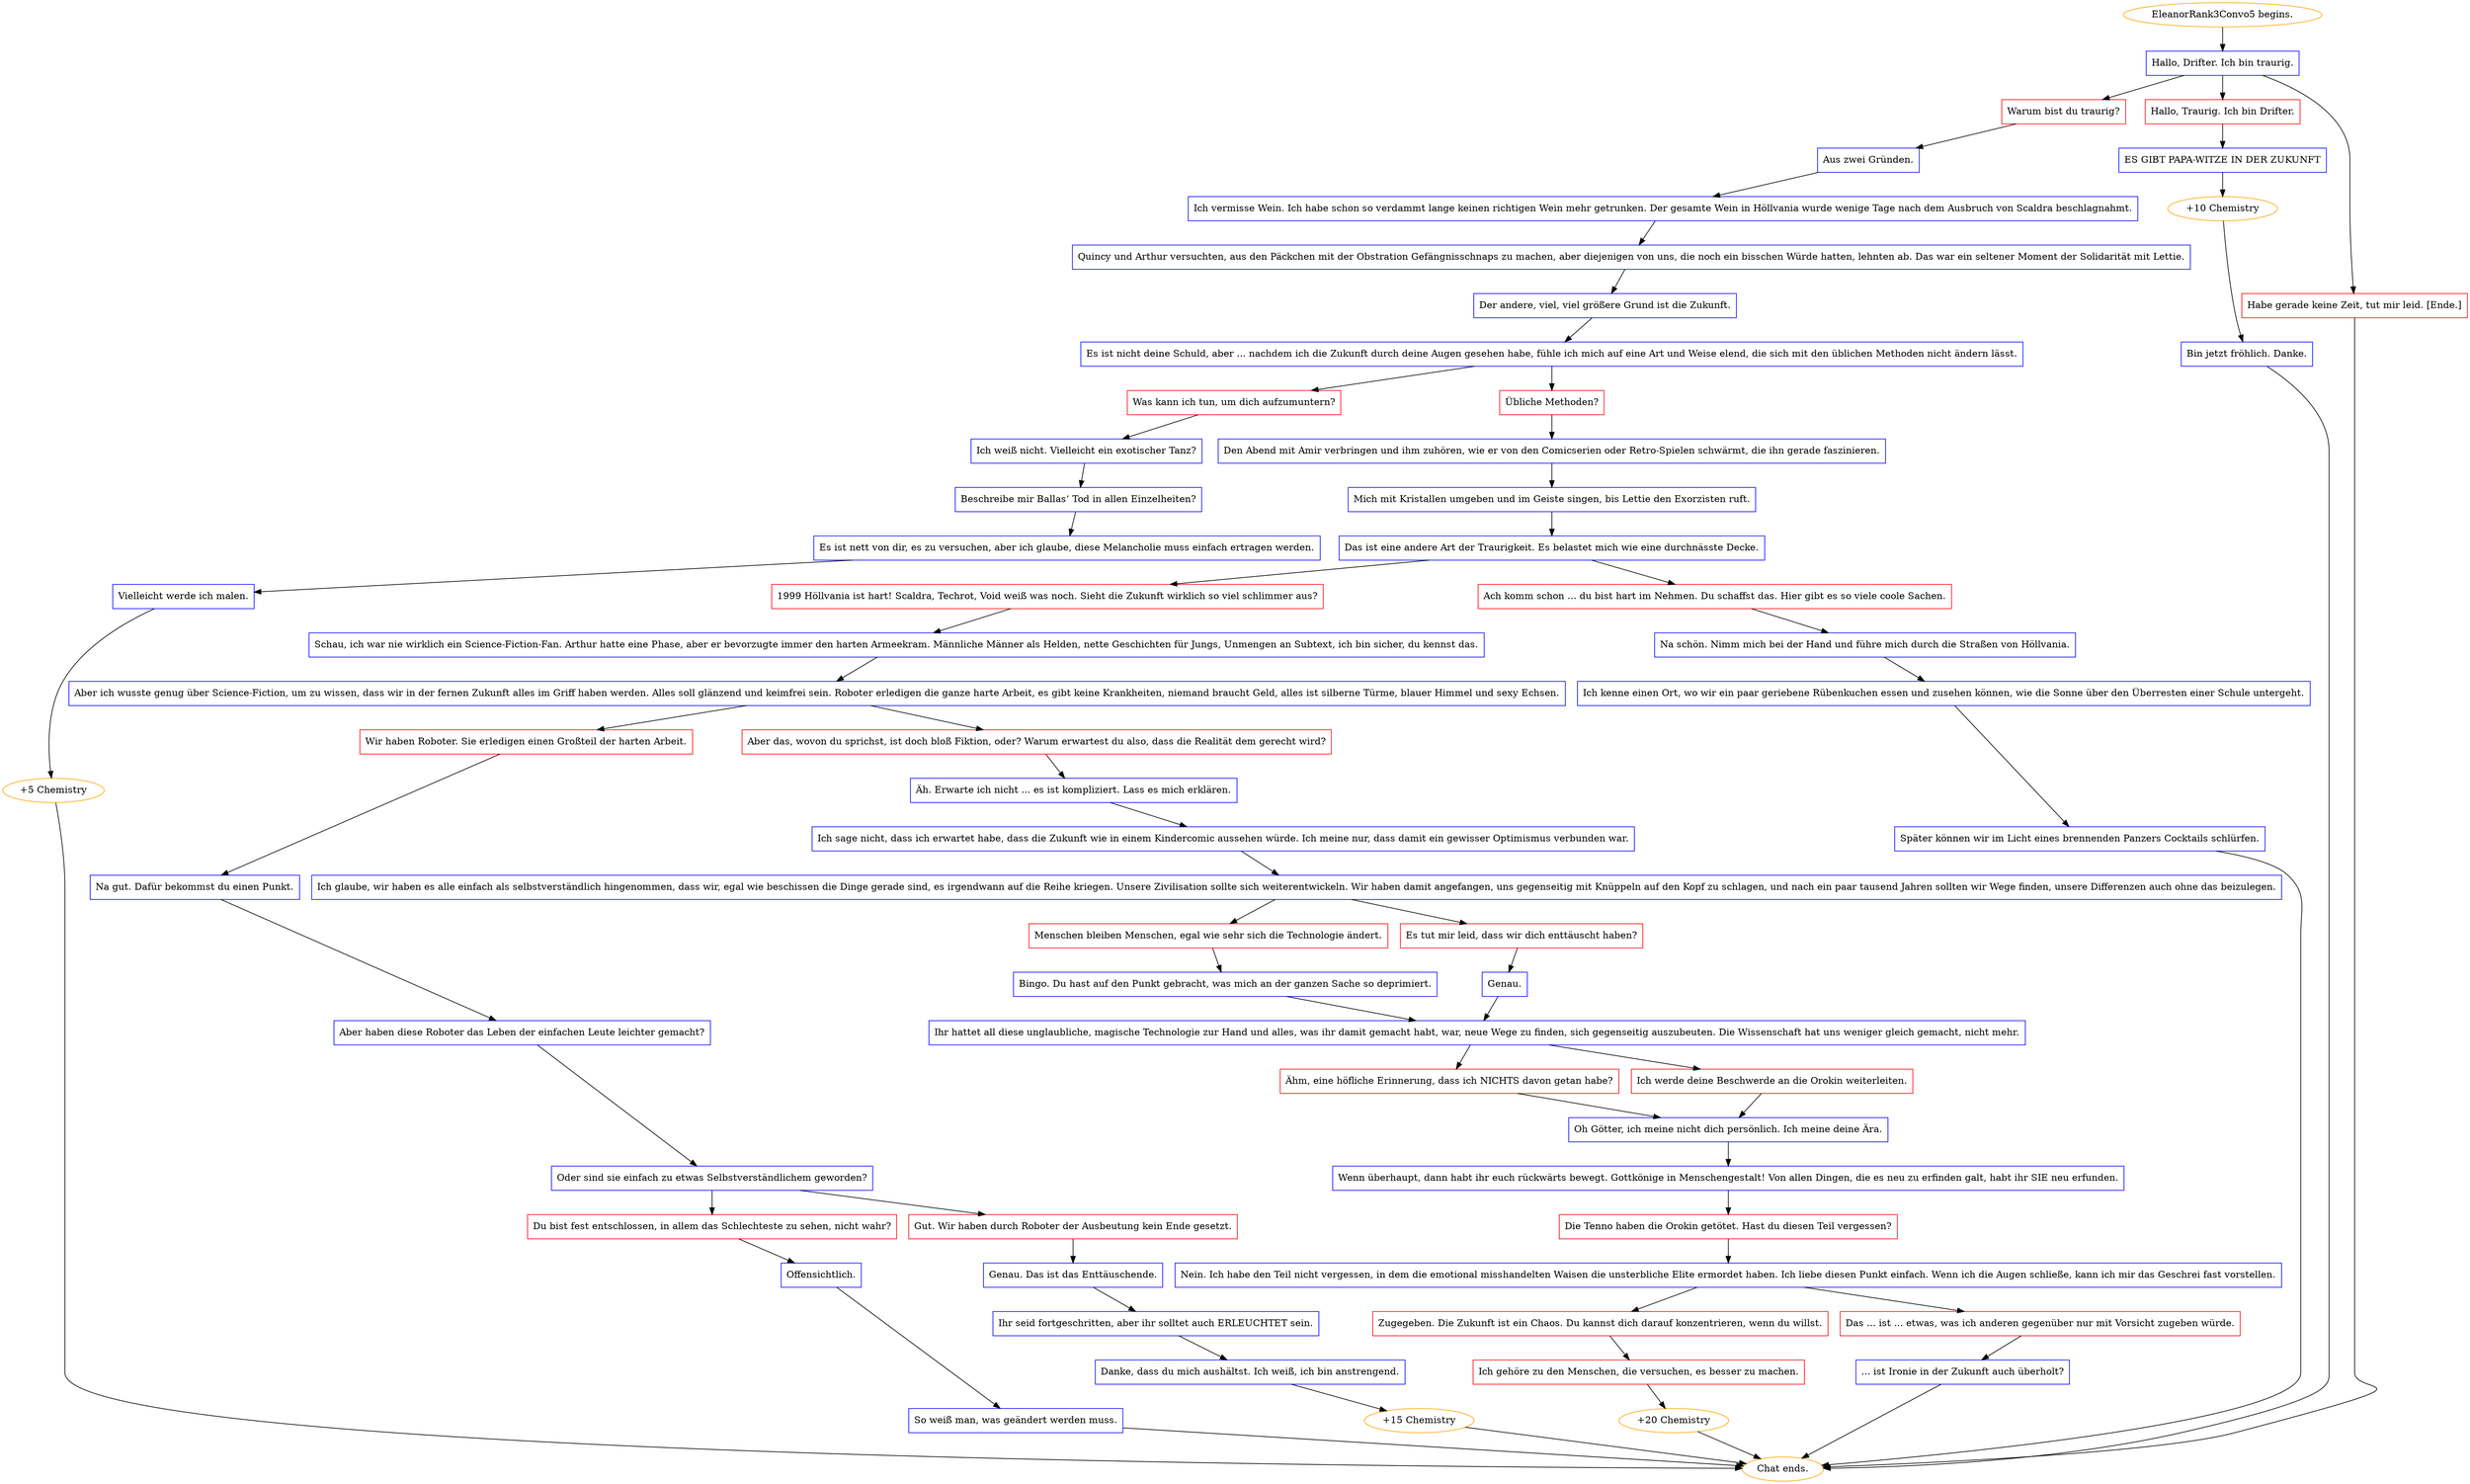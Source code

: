 digraph {
	"EleanorRank3Convo5 begins." [color=orange];
		"EleanorRank3Convo5 begins." -> j3275381660;
	j3275381660 [label="Hallo, Drifter. Ich bin traurig.",shape=box,color=blue];
		j3275381660 -> j855892272;
		j3275381660 -> j3164053742;
		j3275381660 -> j2108816511;
	j855892272 [label="Warum bist du traurig?",shape=box,color=red];
		j855892272 -> j2883208461;
	j3164053742 [label="Hallo, Traurig. Ich bin Drifter.",shape=box,color=red];
		j3164053742 -> j1463541779;
	j2108816511 [label="Habe gerade keine Zeit, tut mir leid. [Ende.]",shape=box,color=red];
		j2108816511 -> "Chat ends.";
	j2883208461 [label="Aus zwei Gründen.",shape=box,color=blue];
		j2883208461 -> j226230969;
	j1463541779 [label="ES GIBT PAPA-WITZE IN DER ZUKUNFT",shape=box,color=blue];
		j1463541779 -> j3639444384;
	"Chat ends." [color=orange];
	j226230969 [label="Ich vermisse Wein. Ich habe schon so verdammt lange keinen richtigen Wein mehr getrunken. Der gesamte Wein in Höllvania wurde wenige Tage nach dem Ausbruch von Scaldra beschlagnahmt.",shape=box,color=blue];
		j226230969 -> j2894454802;
	j3639444384 [label="+10 Chemistry",color=orange];
		j3639444384 -> j786281471;
	j2894454802 [label="Quincy und Arthur versuchten, aus den Päckchen mit der Obstration Gefängnisschnaps zu machen, aber diejenigen von uns, die noch ein bisschen Würde hatten, lehnten ab. Das war ein seltener Moment der Solidarität mit Lettie.",shape=box,color=blue];
		j2894454802 -> j3235392449;
	j786281471 [label="Bin jetzt fröhlich. Danke.",shape=box,color=blue];
		j786281471 -> "Chat ends.";
	j3235392449 [label="Der andere, viel, viel größere Grund ist die Zukunft.",shape=box,color=blue];
		j3235392449 -> j2150159708;
	j2150159708 [label="Es ist nicht deine Schuld, aber ... nachdem ich die Zukunft durch deine Augen gesehen habe, fühle ich mich auf eine Art und Weise elend, die sich mit den üblichen Methoden nicht ändern lässt.",shape=box,color=blue];
		j2150159708 -> j2947485650;
		j2150159708 -> j4029853181;
	j2947485650 [label="Was kann ich tun, um dich aufzumuntern?",shape=box,color=red];
		j2947485650 -> j2195384471;
	j4029853181 [label="Übliche Methoden?",shape=box,color=red];
		j4029853181 -> j3351677995;
	j2195384471 [label="Ich weiß nicht. Vielleicht ein exotischer Tanz?",shape=box,color=blue];
		j2195384471 -> j3171193301;
	j3351677995 [label="Den Abend mit Amir verbringen und ihm zuhören, wie er von den Comicserien oder Retro-Spielen schwärmt, die ihn gerade faszinieren.",shape=box,color=blue];
		j3351677995 -> j4216660624;
	j3171193301 [label="Beschreibe mir Ballas‘ Tod in allen Einzelheiten?",shape=box,color=blue];
		j3171193301 -> j2594972700;
	j4216660624 [label="Mich mit Kristallen umgeben und im Geiste singen, bis Lettie den Exorzisten ruft.",shape=box,color=blue];
		j4216660624 -> j2319826227;
	j2594972700 [label="Es ist nett von dir, es zu versuchen, aber ich glaube, diese Melancholie muss einfach ertragen werden.",shape=box,color=blue];
		j2594972700 -> j4048513214;
	j2319826227 [label="Das ist eine andere Art der Traurigkeit. Es belastet mich wie eine durchnässte Decke.",shape=box,color=blue];
		j2319826227 -> j2088337405;
		j2319826227 -> j1965256538;
	j4048513214 [label="Vielleicht werde ich malen.",shape=box,color=blue];
		j4048513214 -> j4081414586;
	j2088337405 [label="1999 Höllvania ist hart! Scaldra, Techrot, Void weiß was noch. Sieht die Zukunft wirklich so viel schlimmer aus?",shape=box,color=red];
		j2088337405 -> j433405482;
	j1965256538 [label="Ach komm schon ... du bist hart im Nehmen. Du schaffst das. Hier gibt es so viele coole Sachen.",shape=box,color=red];
		j1965256538 -> j2617977216;
	j4081414586 [label="+5 Chemistry",color=orange];
		j4081414586 -> "Chat ends.";
	j433405482 [label="Schau, ich war nie wirklich ein Science-Fiction-Fan. Arthur hatte eine Phase, aber er bevorzugte immer den harten Armeekram. Männliche Männer als Helden, nette Geschichten für Jungs, Unmengen an Subtext, ich bin sicher, du kennst das.",shape=box,color=blue];
		j433405482 -> j2635374385;
	j2617977216 [label="Na schön. Nimm mich bei der Hand und führe mich durch die Straßen von Höllvania.",shape=box,color=blue];
		j2617977216 -> j1220067047;
	j2635374385 [label="Aber ich wusste genug über Science-Fiction, um zu wissen, dass wir in der fernen Zukunft alles im Griff haben werden. Alles soll glänzend und keimfrei sein. Roboter erledigen die ganze harte Arbeit, es gibt keine Krankheiten, niemand braucht Geld, alles ist silberne Türme, blauer Himmel und sexy Echsen.",shape=box,color=blue];
		j2635374385 -> j137370458;
		j2635374385 -> j1086172701;
	j1220067047 [label="Ich kenne einen Ort, wo wir ein paar geriebene Rübenkuchen essen und zusehen können, wie die Sonne über den Überresten einer Schule untergeht.",shape=box,color=blue];
		j1220067047 -> j489834961;
	j137370458 [label="Wir haben Roboter. Sie erledigen einen Großteil der harten Arbeit.",shape=box,color=red];
		j137370458 -> j2696394396;
	j1086172701 [label="Aber das, wovon du sprichst, ist doch bloß Fiktion, oder? Warum erwartest du also, dass die Realität dem gerecht wird?",shape=box,color=red];
		j1086172701 -> j1370161190;
	j489834961 [label="Später können wir im Licht eines brennenden Panzers Cocktails schlürfen.",shape=box,color=blue];
		j489834961 -> "Chat ends.";
	j2696394396 [label="Na gut. Dafür bekommst du einen Punkt.",shape=box,color=blue];
		j2696394396 -> j2233486429;
	j1370161190 [label="Äh. Erwarte ich nicht ... es ist kompliziert. Lass es mich erklären.",shape=box,color=blue];
		j1370161190 -> j826923225;
	j2233486429 [label="Aber haben diese Roboter das Leben der einfachen Leute leichter gemacht?",shape=box,color=blue];
		j2233486429 -> j2448774247;
	j826923225 [label="Ich sage nicht, dass ich erwartet habe, dass die Zukunft wie in einem Kindercomic aussehen würde. Ich meine nur, dass damit ein gewisser Optimismus verbunden war.",shape=box,color=blue];
		j826923225 -> j3045464492;
	j2448774247 [label="Oder sind sie einfach zu etwas Selbstverständlichem geworden?",shape=box,color=blue];
		j2448774247 -> j3260171312;
		j2448774247 -> j2896676874;
	j3045464492 [label="Ich glaube, wir haben es alle einfach als selbstverständlich hingenommen, dass wir, egal wie beschissen die Dinge gerade sind, es irgendwann auf die Reihe kriegen. Unsere Zivilisation sollte sich weiterentwickeln. Wir haben damit angefangen, uns gegenseitig mit Knüppeln auf den Kopf zu schlagen, und nach ein paar tausend Jahren sollten wir Wege finden, unsere Differenzen auch ohne das beizulegen.",shape=box,color=blue];
		j3045464492 -> j4131966721;
		j3045464492 -> j2237516255;
	j3260171312 [label="Du bist fest entschlossen, in allem das Schlechteste zu sehen, nicht wahr?",shape=box,color=red];
		j3260171312 -> j4283436489;
	j2896676874 [label="Gut. Wir haben durch Roboter der Ausbeutung kein Ende gesetzt.",shape=box,color=red];
		j2896676874 -> j1340833394;
	j4131966721 [label="Menschen bleiben Menschen, egal wie sehr sich die Technologie ändert.",shape=box,color=red];
		j4131966721 -> j3076937615;
	j2237516255 [label="Es tut mir leid, dass wir dich enttäuscht haben?",shape=box,color=red];
		j2237516255 -> j670545459;
	j4283436489 [label="Offensichtlich.",shape=box,color=blue];
		j4283436489 -> j2755356733;
	j1340833394 [label="Genau. Das ist das Enttäuschende.",shape=box,color=blue];
		j1340833394 -> j2883543676;
	j3076937615 [label="Bingo. Du hast auf den Punkt gebracht, was mich an der ganzen Sache so deprimiert.",shape=box,color=blue];
		j3076937615 -> j4081262700;
	j670545459 [label="Genau.",shape=box,color=blue];
		j670545459 -> j4081262700;
	j2755356733 [label="So weiß man, was geändert werden muss.",shape=box,color=blue];
		j2755356733 -> "Chat ends.";
	j2883543676 [label="Ihr seid fortgeschritten, aber ihr solltet auch ERLEUCHTET sein.",shape=box,color=blue];
		j2883543676 -> j3059357746;
	j4081262700 [label="Ihr hattet all diese unglaubliche, magische Technologie zur Hand und alles, was ihr damit gemacht habt, war, neue Wege zu finden, sich gegenseitig auszubeuten. Die Wissenschaft hat uns weniger gleich gemacht, nicht mehr.",shape=box,color=blue];
		j4081262700 -> j1065294928;
		j4081262700 -> j3616881489;
	j3059357746 [label="Danke, dass du mich aushältst. Ich weiß, ich bin anstrengend.",shape=box,color=blue];
		j3059357746 -> j374273682;
	j1065294928 [label="Ähm, eine höfliche Erinnerung, dass ich NICHTS davon getan habe?",shape=box,color=red];
		j1065294928 -> j299139977;
	j3616881489 [label="Ich werde deine Beschwerde an die Orokin weiterleiten.",shape=box,color=red];
		j3616881489 -> j299139977;
	j374273682 [label="+15 Chemistry",color=orange];
		j374273682 -> "Chat ends.";
	j299139977 [label="Oh Götter, ich meine nicht dich persönlich. Ich meine deine Ära.",shape=box,color=blue];
		j299139977 -> j3019165600;
	j3019165600 [label="Wenn überhaupt, dann habt ihr euch rückwärts bewegt. Gottkönige in Menschengestalt! Von allen Dingen, die es neu zu erfinden galt, habt ihr SIE neu erfunden.",shape=box,color=blue];
		j3019165600 -> j3776136490;
	j3776136490 [label="Die Tenno haben die Orokin getötet. Hast du diesen Teil vergessen?",shape=box,color=red];
		j3776136490 -> j1706272045;
	j1706272045 [label="Nein. Ich habe den Teil nicht vergessen, in dem die emotional misshandelten Waisen die unsterbliche Elite ermordet haben. Ich liebe diesen Punkt einfach. Wenn ich die Augen schließe, kann ich mir das Geschrei fast vorstellen.",shape=box,color=blue];
		j1706272045 -> j1103854887;
		j1706272045 -> j2829746838;
	j1103854887 [label="Zugegeben. Die Zukunft ist ein Chaos. Du kannst dich darauf konzentrieren, wenn du willst.",shape=box,color=red];
		j1103854887 -> j577128378;
	j2829746838 [label="Das ... ist ... etwas, was ich anderen gegenüber nur mit Vorsicht zugeben würde.",shape=box,color=red];
		j2829746838 -> j1787371754;
	j577128378 [label="Ich gehöre zu den Menschen, die versuchen, es besser zu machen.",shape=box,color=red];
		j577128378 -> j367054140;
	j1787371754 [label="... ist Ironie in der Zukunft auch überholt?",shape=box,color=blue];
		j1787371754 -> "Chat ends.";
	j367054140 [label="+20 Chemistry",color=orange];
		j367054140 -> "Chat ends.";
}